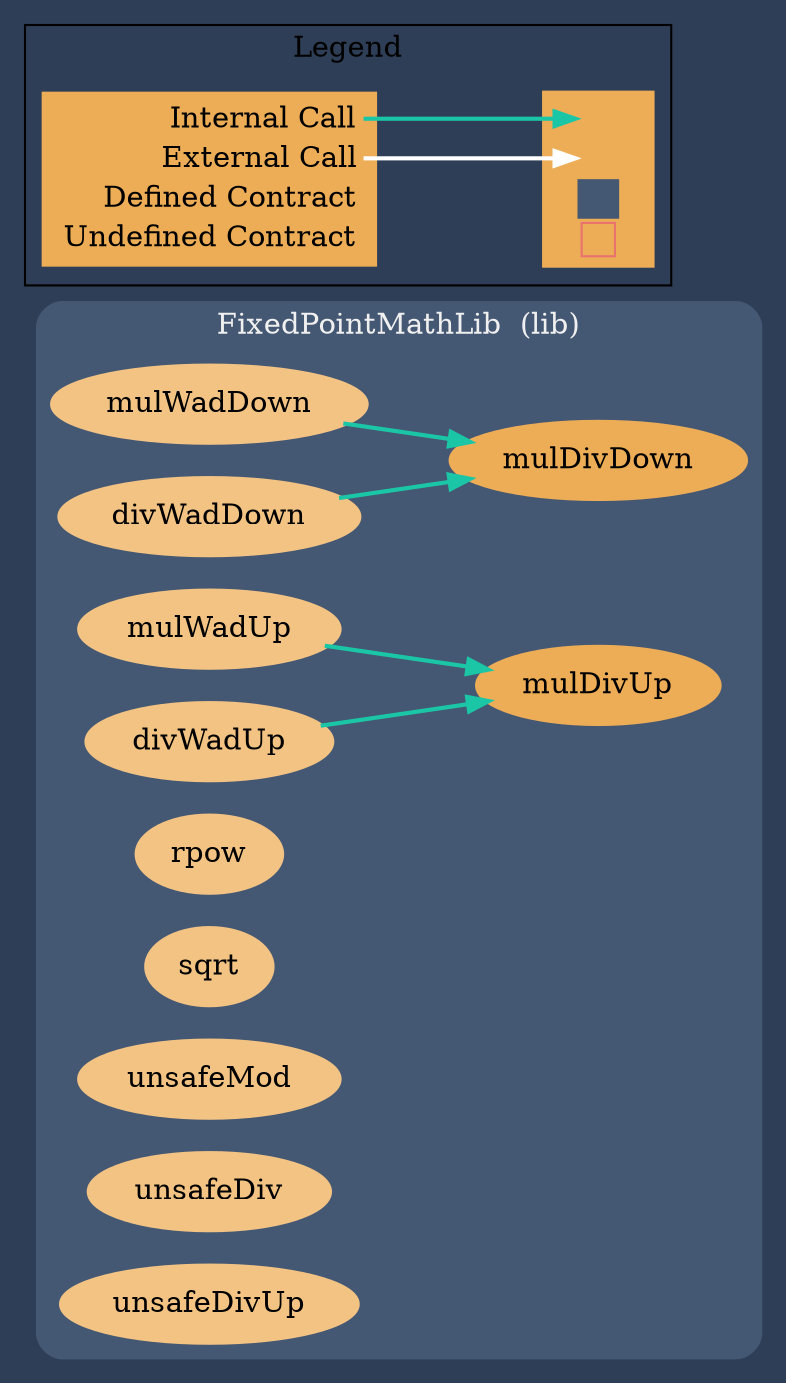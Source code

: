 digraph G {
  graph [ ratio = "auto", page = "100", compound =true, bgcolor = "#2e3e56" ];
  node [ style = "filled", fillcolor = "#edad56", color = "#edad56", penwidth =3 ];
  edge [ color = "#fcfcfc", penwidth =2, fontname = "helvetica Neue Ultra Light" ];
subgraph "clusterFixedPointMathLib" {
  graph [ label = "FixedPointMathLib  (lib)", color = "#445773", fontcolor = "#f0f0f0", style = "rounded", bgcolor = "#445773" ];
  "FixedPointMathLib.mulWadDown" [ label = "mulWadDown", color = "#f2c383", fillcolor = "#f2c383" ];
  "FixedPointMathLib.mulWadUp" [ label = "mulWadUp", color = "#f2c383", fillcolor = "#f2c383" ];
  "FixedPointMathLib.divWadDown" [ label = "divWadDown", color = "#f2c383", fillcolor = "#f2c383" ];
  "FixedPointMathLib.divWadUp" [ label = "divWadUp", color = "#f2c383", fillcolor = "#f2c383" ];
  "FixedPointMathLib.mulDivDown" [ label = "mulDivDown" ];
  "FixedPointMathLib.mulDivUp" [ label = "mulDivUp" ];
  "FixedPointMathLib.rpow" [ label = "rpow", color = "#f2c383", fillcolor = "#f2c383" ];
  "FixedPointMathLib.sqrt" [ label = "sqrt", color = "#f2c383", fillcolor = "#f2c383" ];
  "FixedPointMathLib.unsafeMod" [ label = "unsafeMod", color = "#f2c383", fillcolor = "#f2c383" ];
  "FixedPointMathLib.unsafeDiv" [ label = "unsafeDiv", color = "#f2c383", fillcolor = "#f2c383" ];
  "FixedPointMathLib.unsafeDivUp" [ label = "unsafeDivUp", color = "#f2c383", fillcolor = "#f2c383" ];
}

  "FixedPointMathLib.mulWadDown";
  "FixedPointMathLib.mulDivDown";
  "FixedPointMathLib.mulWadUp";
  "FixedPointMathLib.mulDivUp";
  "FixedPointMathLib.divWadDown";
  "FixedPointMathLib.divWadUp";
  "FixedPointMathLib.mulWadDown" -> "FixedPointMathLib.mulDivDown" [ color = "#1bc6a6" ];
  "FixedPointMathLib.mulWadUp" -> "FixedPointMathLib.mulDivUp" [ color = "#1bc6a6" ];
  "FixedPointMathLib.divWadDown" -> "FixedPointMathLib.mulDivDown" [ color = "#1bc6a6" ];
  "FixedPointMathLib.divWadUp" -> "FixedPointMathLib.mulDivUp" [ color = "#1bc6a6" ];


rankdir=LR
node [shape=plaintext]
subgraph cluster_01 { 
label = "Legend";
key [label=<<table border="0" cellpadding="2" cellspacing="0" cellborder="0">
  <tr><td align="right" port="i1">Internal Call</td></tr>
  <tr><td align="right" port="i2">External Call</td></tr>
  <tr><td align="right" port="i3">Defined Contract</td></tr>
  <tr><td align="right" port="i4">Undefined Contract</td></tr>
  </table>>]
key2 [label=<<table border="0" cellpadding="2" cellspacing="0" cellborder="0">
  <tr><td port="i1">&nbsp;&nbsp;&nbsp;</td></tr>
  <tr><td port="i2">&nbsp;&nbsp;&nbsp;</td></tr>
  <tr><td port="i3" bgcolor="#445773">&nbsp;&nbsp;&nbsp;</td></tr>
  <tr><td port="i4">
    <table border="1" cellborder="0" cellspacing="0" cellpadding="7" color="#e8726d">
      <tr>
       <td></td>
      </tr>
     </table>
  </td></tr>
  </table>>]
key:i1:e -> key2:i1:w [color="#1bc6a6"]
key:i2:e -> key2:i2:w [color="white"]
}
}

